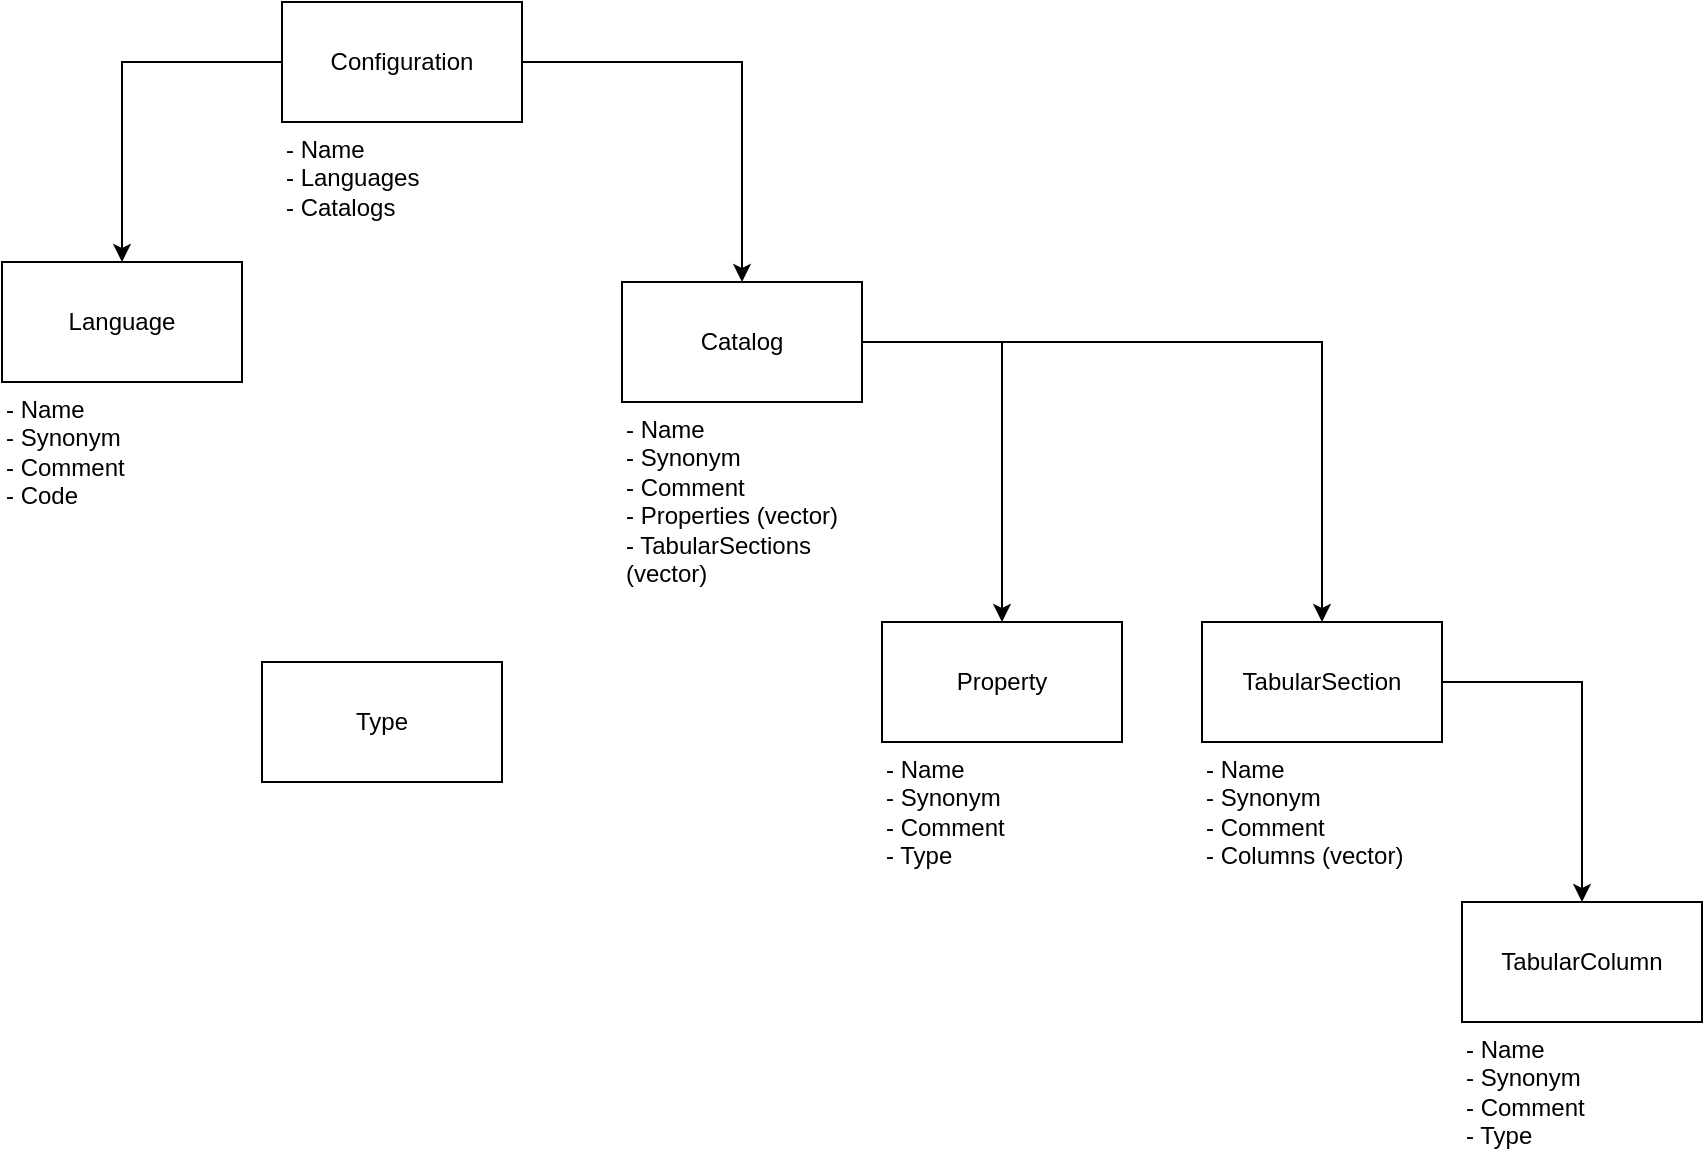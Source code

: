 <mxfile version="24.7.8">
  <diagram name="Страница — 1" id="fOMC7xHu2SzvGz_D-_M9">
    <mxGraphModel dx="998" dy="593" grid="1" gridSize="10" guides="1" tooltips="1" connect="1" arrows="1" fold="1" page="1" pageScale="1" pageWidth="827" pageHeight="1169" math="0" shadow="0">
      <root>
        <mxCell id="0" />
        <mxCell id="1" parent="0" />
        <mxCell id="zBT_9HMHtEfZ82FMeH_Q-7" style="edgeStyle=orthogonalEdgeStyle;rounded=0;orthogonalLoop=1;jettySize=auto;html=1;" edge="1" parent="1" source="zBT_9HMHtEfZ82FMeH_Q-1" target="zBT_9HMHtEfZ82FMeH_Q-3">
          <mxGeometry relative="1" as="geometry" />
        </mxCell>
        <mxCell id="zBT_9HMHtEfZ82FMeH_Q-8" style="edgeStyle=orthogonalEdgeStyle;rounded=0;orthogonalLoop=1;jettySize=auto;html=1;" edge="1" parent="1" source="zBT_9HMHtEfZ82FMeH_Q-1" target="zBT_9HMHtEfZ82FMeH_Q-5">
          <mxGeometry relative="1" as="geometry" />
        </mxCell>
        <mxCell id="zBT_9HMHtEfZ82FMeH_Q-1" value="Configuration" style="rounded=0;whiteSpace=wrap;html=1;" vertex="1" parent="1">
          <mxGeometry x="190" y="40" width="120" height="60" as="geometry" />
        </mxCell>
        <mxCell id="zBT_9HMHtEfZ82FMeH_Q-2" value="- Name&lt;div&gt;- Languages&lt;/div&gt;&lt;div&gt;- Catalogs&lt;/div&gt;" style="text;html=1;align=left;verticalAlign=top;whiteSpace=wrap;rounded=0;" vertex="1" parent="1">
          <mxGeometry x="190" y="100" width="120" height="60" as="geometry" />
        </mxCell>
        <mxCell id="zBT_9HMHtEfZ82FMeH_Q-3" value="Language" style="rounded=0;whiteSpace=wrap;html=1;" vertex="1" parent="1">
          <mxGeometry x="50" y="170" width="120" height="60" as="geometry" />
        </mxCell>
        <mxCell id="zBT_9HMHtEfZ82FMeH_Q-4" value="- Name&lt;div&gt;- Synonym&lt;/div&gt;&lt;div&gt;- Comment&lt;/div&gt;&lt;div&gt;- Code&lt;/div&gt;" style="text;html=1;align=left;verticalAlign=top;whiteSpace=wrap;rounded=0;" vertex="1" parent="1">
          <mxGeometry x="50" y="230" width="120" height="70" as="geometry" />
        </mxCell>
        <mxCell id="zBT_9HMHtEfZ82FMeH_Q-16" style="edgeStyle=orthogonalEdgeStyle;rounded=0;orthogonalLoop=1;jettySize=auto;html=1;" edge="1" parent="1" source="zBT_9HMHtEfZ82FMeH_Q-5" target="zBT_9HMHtEfZ82FMeH_Q-9">
          <mxGeometry relative="1" as="geometry" />
        </mxCell>
        <mxCell id="zBT_9HMHtEfZ82FMeH_Q-17" style="edgeStyle=orthogonalEdgeStyle;rounded=0;orthogonalLoop=1;jettySize=auto;html=1;" edge="1" parent="1" source="zBT_9HMHtEfZ82FMeH_Q-5" target="zBT_9HMHtEfZ82FMeH_Q-11">
          <mxGeometry relative="1" as="geometry" />
        </mxCell>
        <mxCell id="zBT_9HMHtEfZ82FMeH_Q-5" value="Catalog" style="rounded=0;whiteSpace=wrap;html=1;" vertex="1" parent="1">
          <mxGeometry x="360" y="180" width="120" height="60" as="geometry" />
        </mxCell>
        <mxCell id="zBT_9HMHtEfZ82FMeH_Q-6" value="- Name&lt;div&gt;- Synonym&lt;/div&gt;&lt;div&gt;- Comment&lt;/div&gt;&lt;div&gt;- Properties (vector)&lt;/div&gt;&lt;div&gt;- TabularSections (vector)&lt;/div&gt;" style="text;html=1;align=left;verticalAlign=top;whiteSpace=wrap;rounded=0;" vertex="1" parent="1">
          <mxGeometry x="360" y="240" width="120" height="90" as="geometry" />
        </mxCell>
        <mxCell id="zBT_9HMHtEfZ82FMeH_Q-9" value="Property" style="rounded=0;whiteSpace=wrap;html=1;" vertex="1" parent="1">
          <mxGeometry x="490" y="350" width="120" height="60" as="geometry" />
        </mxCell>
        <mxCell id="zBT_9HMHtEfZ82FMeH_Q-10" value="- Name&lt;div&gt;- Synonym&lt;/div&gt;&lt;div&gt;- Comment&lt;/div&gt;&lt;div&gt;- Type&lt;br&gt;&lt;/div&gt;" style="text;html=1;align=left;verticalAlign=top;whiteSpace=wrap;rounded=0;" vertex="1" parent="1">
          <mxGeometry x="490" y="410" width="120" height="70" as="geometry" />
        </mxCell>
        <mxCell id="zBT_9HMHtEfZ82FMeH_Q-15" style="edgeStyle=orthogonalEdgeStyle;rounded=0;orthogonalLoop=1;jettySize=auto;html=1;" edge="1" parent="1" source="zBT_9HMHtEfZ82FMeH_Q-11" target="zBT_9HMHtEfZ82FMeH_Q-13">
          <mxGeometry relative="1" as="geometry" />
        </mxCell>
        <mxCell id="zBT_9HMHtEfZ82FMeH_Q-11" value="TabularSection" style="rounded=0;whiteSpace=wrap;html=1;" vertex="1" parent="1">
          <mxGeometry x="650" y="350" width="120" height="60" as="geometry" />
        </mxCell>
        <mxCell id="zBT_9HMHtEfZ82FMeH_Q-12" value="- Name&lt;div&gt;- Synonym&lt;/div&gt;&lt;div&gt;- Comment&lt;/div&gt;&lt;div&gt;- Columns (vector)&lt;br&gt;&lt;/div&gt;" style="text;html=1;align=left;verticalAlign=top;whiteSpace=wrap;rounded=0;" vertex="1" parent="1">
          <mxGeometry x="650" y="410" width="120" height="70" as="geometry" />
        </mxCell>
        <mxCell id="zBT_9HMHtEfZ82FMeH_Q-13" value="TabularColumn" style="rounded=0;whiteSpace=wrap;html=1;" vertex="1" parent="1">
          <mxGeometry x="780" y="490" width="120" height="60" as="geometry" />
        </mxCell>
        <mxCell id="zBT_9HMHtEfZ82FMeH_Q-14" value="- Name&lt;div&gt;- Synonym&lt;/div&gt;&lt;div&gt;- Comment&lt;/div&gt;&lt;div&gt;- Type&lt;br&gt;&lt;/div&gt;" style="text;html=1;align=left;verticalAlign=top;whiteSpace=wrap;rounded=0;" vertex="1" parent="1">
          <mxGeometry x="780" y="550" width="120" height="70" as="geometry" />
        </mxCell>
        <mxCell id="zBT_9HMHtEfZ82FMeH_Q-19" value="Type" style="rounded=0;whiteSpace=wrap;html=1;" vertex="1" parent="1">
          <mxGeometry x="180" y="370" width="120" height="60" as="geometry" />
        </mxCell>
      </root>
    </mxGraphModel>
  </diagram>
</mxfile>
